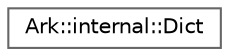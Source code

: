 digraph "Graphical Class Hierarchy"
{
 // INTERACTIVE_SVG=YES
 // LATEX_PDF_SIZE
  bgcolor="transparent";
  edge [fontname=Helvetica,fontsize=10,labelfontname=Helvetica,labelfontsize=10];
  node [fontname=Helvetica,fontsize=10,shape=box,height=0.2,width=0.4];
  rankdir="LR";
  Node0 [id="Node000000",label="Ark::internal::Dict",height=0.2,width=0.4,color="grey40", fillcolor="white", style="filled",URL="$d5/d05/classArk_1_1internal_1_1Dict.html",tooltip=" "];
}
